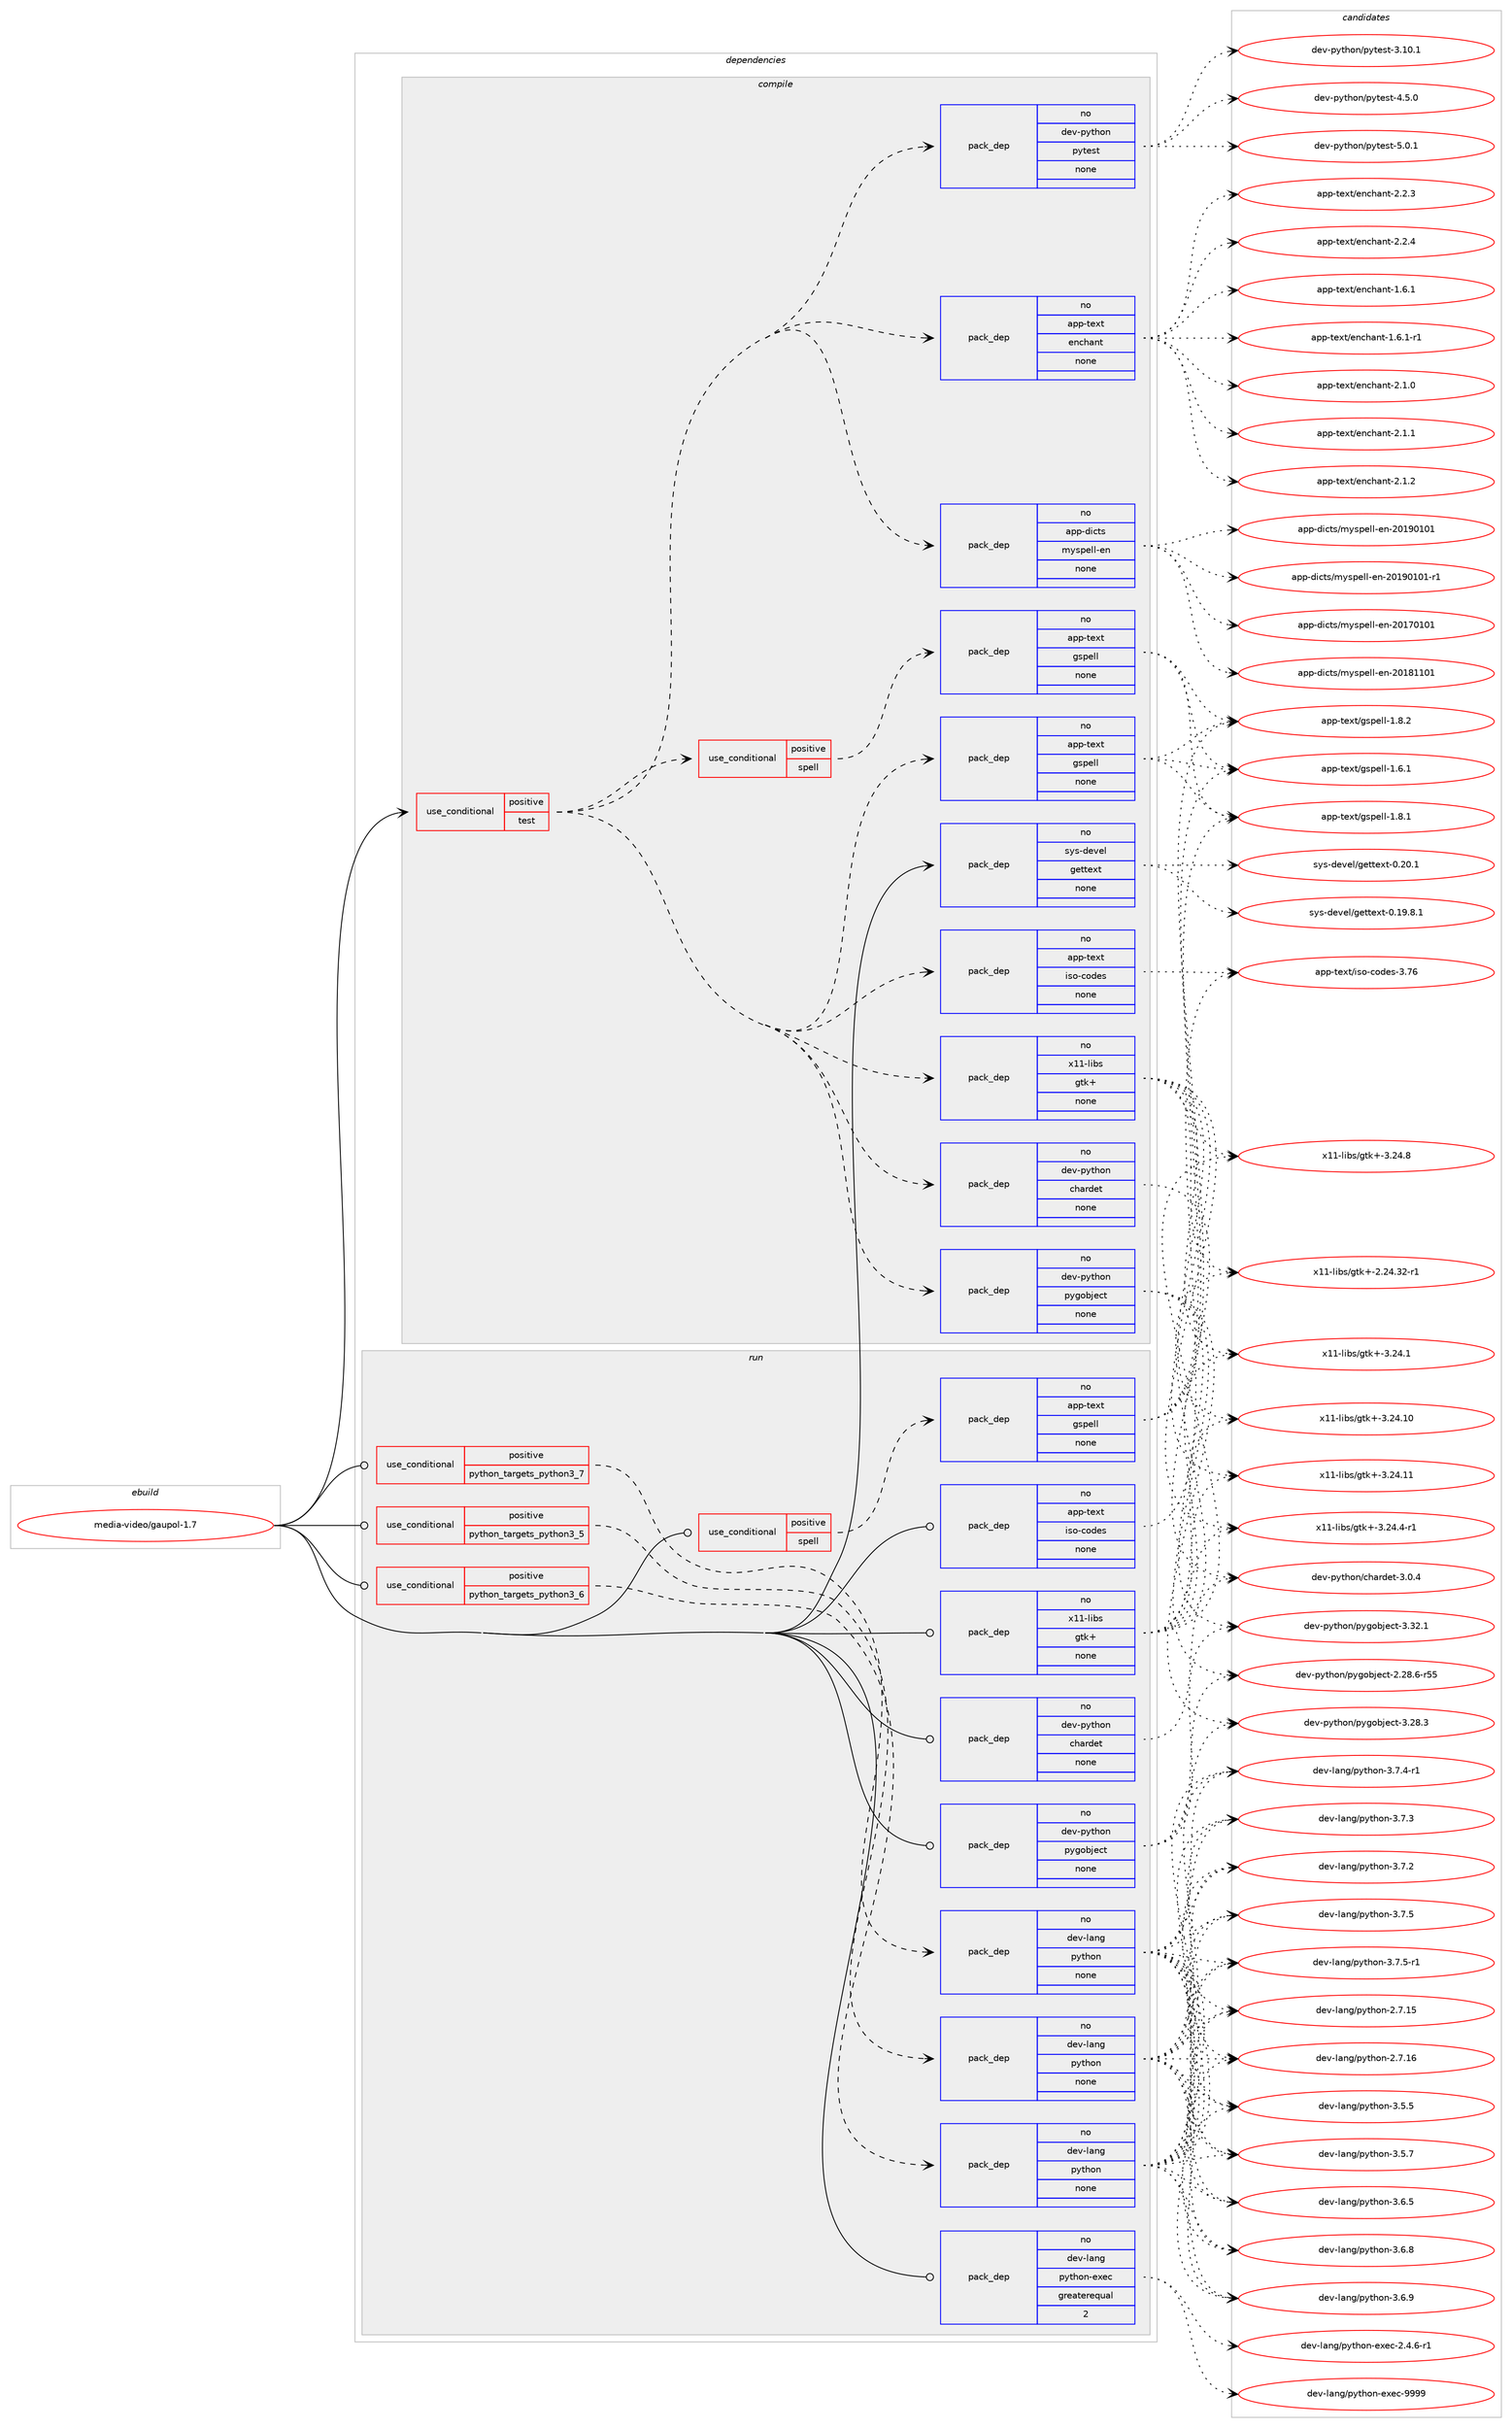 digraph prolog {

# *************
# Graph options
# *************

newrank=true;
concentrate=true;
compound=true;
graph [rankdir=LR,fontname=Helvetica,fontsize=10,ranksep=1.5];#, ranksep=2.5, nodesep=0.2];
edge  [arrowhead=vee];
node  [fontname=Helvetica,fontsize=10];

# **********
# The ebuild
# **********

subgraph cluster_leftcol {
color=gray;
rank=same;
label=<<i>ebuild</i>>;
id [label="media-video/gaupol-1.7", color=red, width=4, href="../media-video/gaupol-1.7.svg"];
}

# ****************
# The dependencies
# ****************

subgraph cluster_midcol {
color=gray;
label=<<i>dependencies</i>>;
subgraph cluster_compile {
fillcolor="#eeeeee";
style=filled;
label=<<i>compile</i>>;
subgraph cond196291 {
dependency807447 [label=<<TABLE BORDER="0" CELLBORDER="1" CELLSPACING="0" CELLPADDING="4"><TR><TD ROWSPAN="3" CELLPADDING="10">use_conditional</TD></TR><TR><TD>positive</TD></TR><TR><TD>test</TD></TR></TABLE>>, shape=none, color=red];
subgraph pack597067 {
dependency807448 [label=<<TABLE BORDER="0" CELLBORDER="1" CELLSPACING="0" CELLPADDING="4" WIDTH="220"><TR><TD ROWSPAN="6" CELLPADDING="30">pack_dep</TD></TR><TR><TD WIDTH="110">no</TD></TR><TR><TD>app-text</TD></TR><TR><TD>iso-codes</TD></TR><TR><TD>none</TD></TR><TR><TD></TD></TR></TABLE>>, shape=none, color=blue];
}
dependency807447:e -> dependency807448:w [weight=20,style="dashed",arrowhead="vee"];
subgraph pack597068 {
dependency807449 [label=<<TABLE BORDER="0" CELLBORDER="1" CELLSPACING="0" CELLPADDING="4" WIDTH="220"><TR><TD ROWSPAN="6" CELLPADDING="30">pack_dep</TD></TR><TR><TD WIDTH="110">no</TD></TR><TR><TD>dev-python</TD></TR><TR><TD>chardet</TD></TR><TR><TD>none</TD></TR><TR><TD></TD></TR></TABLE>>, shape=none, color=blue];
}
dependency807447:e -> dependency807449:w [weight=20,style="dashed",arrowhead="vee"];
subgraph pack597069 {
dependency807450 [label=<<TABLE BORDER="0" CELLBORDER="1" CELLSPACING="0" CELLPADDING="4" WIDTH="220"><TR><TD ROWSPAN="6" CELLPADDING="30">pack_dep</TD></TR><TR><TD WIDTH="110">no</TD></TR><TR><TD>dev-python</TD></TR><TR><TD>pygobject</TD></TR><TR><TD>none</TD></TR><TR><TD></TD></TR></TABLE>>, shape=none, color=blue];
}
dependency807447:e -> dependency807450:w [weight=20,style="dashed",arrowhead="vee"];
subgraph pack597070 {
dependency807451 [label=<<TABLE BORDER="0" CELLBORDER="1" CELLSPACING="0" CELLPADDING="4" WIDTH="220"><TR><TD ROWSPAN="6" CELLPADDING="30">pack_dep</TD></TR><TR><TD WIDTH="110">no</TD></TR><TR><TD>x11-libs</TD></TR><TR><TD>gtk+</TD></TR><TR><TD>none</TD></TR><TR><TD></TD></TR></TABLE>>, shape=none, color=blue];
}
dependency807447:e -> dependency807451:w [weight=20,style="dashed",arrowhead="vee"];
subgraph cond196292 {
dependency807452 [label=<<TABLE BORDER="0" CELLBORDER="1" CELLSPACING="0" CELLPADDING="4"><TR><TD ROWSPAN="3" CELLPADDING="10">use_conditional</TD></TR><TR><TD>positive</TD></TR><TR><TD>spell</TD></TR></TABLE>>, shape=none, color=red];
subgraph pack597071 {
dependency807453 [label=<<TABLE BORDER="0" CELLBORDER="1" CELLSPACING="0" CELLPADDING="4" WIDTH="220"><TR><TD ROWSPAN="6" CELLPADDING="30">pack_dep</TD></TR><TR><TD WIDTH="110">no</TD></TR><TR><TD>app-text</TD></TR><TR><TD>gspell</TD></TR><TR><TD>none</TD></TR><TR><TD></TD></TR></TABLE>>, shape=none, color=blue];
}
dependency807452:e -> dependency807453:w [weight=20,style="dashed",arrowhead="vee"];
}
dependency807447:e -> dependency807452:w [weight=20,style="dashed",arrowhead="vee"];
subgraph pack597072 {
dependency807454 [label=<<TABLE BORDER="0" CELLBORDER="1" CELLSPACING="0" CELLPADDING="4" WIDTH="220"><TR><TD ROWSPAN="6" CELLPADDING="30">pack_dep</TD></TR><TR><TD WIDTH="110">no</TD></TR><TR><TD>app-dicts</TD></TR><TR><TD>myspell-en</TD></TR><TR><TD>none</TD></TR><TR><TD></TD></TR></TABLE>>, shape=none, color=blue];
}
dependency807447:e -> dependency807454:w [weight=20,style="dashed",arrowhead="vee"];
subgraph pack597073 {
dependency807455 [label=<<TABLE BORDER="0" CELLBORDER="1" CELLSPACING="0" CELLPADDING="4" WIDTH="220"><TR><TD ROWSPAN="6" CELLPADDING="30">pack_dep</TD></TR><TR><TD WIDTH="110">no</TD></TR><TR><TD>app-text</TD></TR><TR><TD>enchant</TD></TR><TR><TD>none</TD></TR><TR><TD></TD></TR></TABLE>>, shape=none, color=blue];
}
dependency807447:e -> dependency807455:w [weight=20,style="dashed",arrowhead="vee"];
subgraph pack597074 {
dependency807456 [label=<<TABLE BORDER="0" CELLBORDER="1" CELLSPACING="0" CELLPADDING="4" WIDTH="220"><TR><TD ROWSPAN="6" CELLPADDING="30">pack_dep</TD></TR><TR><TD WIDTH="110">no</TD></TR><TR><TD>app-text</TD></TR><TR><TD>gspell</TD></TR><TR><TD>none</TD></TR><TR><TD></TD></TR></TABLE>>, shape=none, color=blue];
}
dependency807447:e -> dependency807456:w [weight=20,style="dashed",arrowhead="vee"];
subgraph pack597075 {
dependency807457 [label=<<TABLE BORDER="0" CELLBORDER="1" CELLSPACING="0" CELLPADDING="4" WIDTH="220"><TR><TD ROWSPAN="6" CELLPADDING="30">pack_dep</TD></TR><TR><TD WIDTH="110">no</TD></TR><TR><TD>dev-python</TD></TR><TR><TD>pytest</TD></TR><TR><TD>none</TD></TR><TR><TD></TD></TR></TABLE>>, shape=none, color=blue];
}
dependency807447:e -> dependency807457:w [weight=20,style="dashed",arrowhead="vee"];
}
id:e -> dependency807447:w [weight=20,style="solid",arrowhead="vee"];
subgraph pack597076 {
dependency807458 [label=<<TABLE BORDER="0" CELLBORDER="1" CELLSPACING="0" CELLPADDING="4" WIDTH="220"><TR><TD ROWSPAN="6" CELLPADDING="30">pack_dep</TD></TR><TR><TD WIDTH="110">no</TD></TR><TR><TD>sys-devel</TD></TR><TR><TD>gettext</TD></TR><TR><TD>none</TD></TR><TR><TD></TD></TR></TABLE>>, shape=none, color=blue];
}
id:e -> dependency807458:w [weight=20,style="solid",arrowhead="vee"];
}
subgraph cluster_compileandrun {
fillcolor="#eeeeee";
style=filled;
label=<<i>compile and run</i>>;
}
subgraph cluster_run {
fillcolor="#eeeeee";
style=filled;
label=<<i>run</i>>;
subgraph cond196293 {
dependency807459 [label=<<TABLE BORDER="0" CELLBORDER="1" CELLSPACING="0" CELLPADDING="4"><TR><TD ROWSPAN="3" CELLPADDING="10">use_conditional</TD></TR><TR><TD>positive</TD></TR><TR><TD>python_targets_python3_5</TD></TR></TABLE>>, shape=none, color=red];
subgraph pack597077 {
dependency807460 [label=<<TABLE BORDER="0" CELLBORDER="1" CELLSPACING="0" CELLPADDING="4" WIDTH="220"><TR><TD ROWSPAN="6" CELLPADDING="30">pack_dep</TD></TR><TR><TD WIDTH="110">no</TD></TR><TR><TD>dev-lang</TD></TR><TR><TD>python</TD></TR><TR><TD>none</TD></TR><TR><TD></TD></TR></TABLE>>, shape=none, color=blue];
}
dependency807459:e -> dependency807460:w [weight=20,style="dashed",arrowhead="vee"];
}
id:e -> dependency807459:w [weight=20,style="solid",arrowhead="odot"];
subgraph cond196294 {
dependency807461 [label=<<TABLE BORDER="0" CELLBORDER="1" CELLSPACING="0" CELLPADDING="4"><TR><TD ROWSPAN="3" CELLPADDING="10">use_conditional</TD></TR><TR><TD>positive</TD></TR><TR><TD>python_targets_python3_6</TD></TR></TABLE>>, shape=none, color=red];
subgraph pack597078 {
dependency807462 [label=<<TABLE BORDER="0" CELLBORDER="1" CELLSPACING="0" CELLPADDING="4" WIDTH="220"><TR><TD ROWSPAN="6" CELLPADDING="30">pack_dep</TD></TR><TR><TD WIDTH="110">no</TD></TR><TR><TD>dev-lang</TD></TR><TR><TD>python</TD></TR><TR><TD>none</TD></TR><TR><TD></TD></TR></TABLE>>, shape=none, color=blue];
}
dependency807461:e -> dependency807462:w [weight=20,style="dashed",arrowhead="vee"];
}
id:e -> dependency807461:w [weight=20,style="solid",arrowhead="odot"];
subgraph cond196295 {
dependency807463 [label=<<TABLE BORDER="0" CELLBORDER="1" CELLSPACING="0" CELLPADDING="4"><TR><TD ROWSPAN="3" CELLPADDING="10">use_conditional</TD></TR><TR><TD>positive</TD></TR><TR><TD>python_targets_python3_7</TD></TR></TABLE>>, shape=none, color=red];
subgraph pack597079 {
dependency807464 [label=<<TABLE BORDER="0" CELLBORDER="1" CELLSPACING="0" CELLPADDING="4" WIDTH="220"><TR><TD ROWSPAN="6" CELLPADDING="30">pack_dep</TD></TR><TR><TD WIDTH="110">no</TD></TR><TR><TD>dev-lang</TD></TR><TR><TD>python</TD></TR><TR><TD>none</TD></TR><TR><TD></TD></TR></TABLE>>, shape=none, color=blue];
}
dependency807463:e -> dependency807464:w [weight=20,style="dashed",arrowhead="vee"];
}
id:e -> dependency807463:w [weight=20,style="solid",arrowhead="odot"];
subgraph cond196296 {
dependency807465 [label=<<TABLE BORDER="0" CELLBORDER="1" CELLSPACING="0" CELLPADDING="4"><TR><TD ROWSPAN="3" CELLPADDING="10">use_conditional</TD></TR><TR><TD>positive</TD></TR><TR><TD>spell</TD></TR></TABLE>>, shape=none, color=red];
subgraph pack597080 {
dependency807466 [label=<<TABLE BORDER="0" CELLBORDER="1" CELLSPACING="0" CELLPADDING="4" WIDTH="220"><TR><TD ROWSPAN="6" CELLPADDING="30">pack_dep</TD></TR><TR><TD WIDTH="110">no</TD></TR><TR><TD>app-text</TD></TR><TR><TD>gspell</TD></TR><TR><TD>none</TD></TR><TR><TD></TD></TR></TABLE>>, shape=none, color=blue];
}
dependency807465:e -> dependency807466:w [weight=20,style="dashed",arrowhead="vee"];
}
id:e -> dependency807465:w [weight=20,style="solid",arrowhead="odot"];
subgraph pack597081 {
dependency807467 [label=<<TABLE BORDER="0" CELLBORDER="1" CELLSPACING="0" CELLPADDING="4" WIDTH="220"><TR><TD ROWSPAN="6" CELLPADDING="30">pack_dep</TD></TR><TR><TD WIDTH="110">no</TD></TR><TR><TD>app-text</TD></TR><TR><TD>iso-codes</TD></TR><TR><TD>none</TD></TR><TR><TD></TD></TR></TABLE>>, shape=none, color=blue];
}
id:e -> dependency807467:w [weight=20,style="solid",arrowhead="odot"];
subgraph pack597082 {
dependency807468 [label=<<TABLE BORDER="0" CELLBORDER="1" CELLSPACING="0" CELLPADDING="4" WIDTH="220"><TR><TD ROWSPAN="6" CELLPADDING="30">pack_dep</TD></TR><TR><TD WIDTH="110">no</TD></TR><TR><TD>dev-lang</TD></TR><TR><TD>python-exec</TD></TR><TR><TD>greaterequal</TD></TR><TR><TD>2</TD></TR></TABLE>>, shape=none, color=blue];
}
id:e -> dependency807468:w [weight=20,style="solid",arrowhead="odot"];
subgraph pack597083 {
dependency807469 [label=<<TABLE BORDER="0" CELLBORDER="1" CELLSPACING="0" CELLPADDING="4" WIDTH="220"><TR><TD ROWSPAN="6" CELLPADDING="30">pack_dep</TD></TR><TR><TD WIDTH="110">no</TD></TR><TR><TD>dev-python</TD></TR><TR><TD>chardet</TD></TR><TR><TD>none</TD></TR><TR><TD></TD></TR></TABLE>>, shape=none, color=blue];
}
id:e -> dependency807469:w [weight=20,style="solid",arrowhead="odot"];
subgraph pack597084 {
dependency807470 [label=<<TABLE BORDER="0" CELLBORDER="1" CELLSPACING="0" CELLPADDING="4" WIDTH="220"><TR><TD ROWSPAN="6" CELLPADDING="30">pack_dep</TD></TR><TR><TD WIDTH="110">no</TD></TR><TR><TD>dev-python</TD></TR><TR><TD>pygobject</TD></TR><TR><TD>none</TD></TR><TR><TD></TD></TR></TABLE>>, shape=none, color=blue];
}
id:e -> dependency807470:w [weight=20,style="solid",arrowhead="odot"];
subgraph pack597085 {
dependency807471 [label=<<TABLE BORDER="0" CELLBORDER="1" CELLSPACING="0" CELLPADDING="4" WIDTH="220"><TR><TD ROWSPAN="6" CELLPADDING="30">pack_dep</TD></TR><TR><TD WIDTH="110">no</TD></TR><TR><TD>x11-libs</TD></TR><TR><TD>gtk+</TD></TR><TR><TD>none</TD></TR><TR><TD></TD></TR></TABLE>>, shape=none, color=blue];
}
id:e -> dependency807471:w [weight=20,style="solid",arrowhead="odot"];
}
}

# **************
# The candidates
# **************

subgraph cluster_choices {
rank=same;
color=gray;
label=<<i>candidates</i>>;

subgraph choice597067 {
color=black;
nodesep=1;
choice97112112451161011201164710511511145991111001011154551465554 [label="app-text/iso-codes-3.76", color=red, width=4,href="../app-text/iso-codes-3.76.svg"];
dependency807448:e -> choice97112112451161011201164710511511145991111001011154551465554:w [style=dotted,weight="100"];
}
subgraph choice597068 {
color=black;
nodesep=1;
choice10010111845112121116104111110479910497114100101116455146484652 [label="dev-python/chardet-3.0.4", color=red, width=4,href="../dev-python/chardet-3.0.4.svg"];
dependency807449:e -> choice10010111845112121116104111110479910497114100101116455146484652:w [style=dotted,weight="100"];
}
subgraph choice597069 {
color=black;
nodesep=1;
choice1001011184511212111610411111047112121103111981061019911645504650564654451145353 [label="dev-python/pygobject-2.28.6-r55", color=red, width=4,href="../dev-python/pygobject-2.28.6-r55.svg"];
choice1001011184511212111610411111047112121103111981061019911645514650564651 [label="dev-python/pygobject-3.28.3", color=red, width=4,href="../dev-python/pygobject-3.28.3.svg"];
choice1001011184511212111610411111047112121103111981061019911645514651504649 [label="dev-python/pygobject-3.32.1", color=red, width=4,href="../dev-python/pygobject-3.32.1.svg"];
dependency807450:e -> choice1001011184511212111610411111047112121103111981061019911645504650564654451145353:w [style=dotted,weight="100"];
dependency807450:e -> choice1001011184511212111610411111047112121103111981061019911645514650564651:w [style=dotted,weight="100"];
dependency807450:e -> choice1001011184511212111610411111047112121103111981061019911645514651504649:w [style=dotted,weight="100"];
}
subgraph choice597070 {
color=black;
nodesep=1;
choice12049494510810598115471031161074345504650524651504511449 [label="x11-libs/gtk+-2.24.32-r1", color=red, width=4,href="../x11-libs/gtk+-2.24.32-r1.svg"];
choice12049494510810598115471031161074345514650524649 [label="x11-libs/gtk+-3.24.1", color=red, width=4,href="../x11-libs/gtk+-3.24.1.svg"];
choice1204949451081059811547103116107434551465052464948 [label="x11-libs/gtk+-3.24.10", color=red, width=4,href="../x11-libs/gtk+-3.24.10.svg"];
choice1204949451081059811547103116107434551465052464949 [label="x11-libs/gtk+-3.24.11", color=red, width=4,href="../x11-libs/gtk+-3.24.11.svg"];
choice120494945108105981154710311610743455146505246524511449 [label="x11-libs/gtk+-3.24.4-r1", color=red, width=4,href="../x11-libs/gtk+-3.24.4-r1.svg"];
choice12049494510810598115471031161074345514650524656 [label="x11-libs/gtk+-3.24.8", color=red, width=4,href="../x11-libs/gtk+-3.24.8.svg"];
dependency807451:e -> choice12049494510810598115471031161074345504650524651504511449:w [style=dotted,weight="100"];
dependency807451:e -> choice12049494510810598115471031161074345514650524649:w [style=dotted,weight="100"];
dependency807451:e -> choice1204949451081059811547103116107434551465052464948:w [style=dotted,weight="100"];
dependency807451:e -> choice1204949451081059811547103116107434551465052464949:w [style=dotted,weight="100"];
dependency807451:e -> choice120494945108105981154710311610743455146505246524511449:w [style=dotted,weight="100"];
dependency807451:e -> choice12049494510810598115471031161074345514650524656:w [style=dotted,weight="100"];
}
subgraph choice597071 {
color=black;
nodesep=1;
choice971121124511610112011647103115112101108108454946544649 [label="app-text/gspell-1.6.1", color=red, width=4,href="../app-text/gspell-1.6.1.svg"];
choice971121124511610112011647103115112101108108454946564649 [label="app-text/gspell-1.8.1", color=red, width=4,href="../app-text/gspell-1.8.1.svg"];
choice971121124511610112011647103115112101108108454946564650 [label="app-text/gspell-1.8.2", color=red, width=4,href="../app-text/gspell-1.8.2.svg"];
dependency807453:e -> choice971121124511610112011647103115112101108108454946544649:w [style=dotted,weight="100"];
dependency807453:e -> choice971121124511610112011647103115112101108108454946564649:w [style=dotted,weight="100"];
dependency807453:e -> choice971121124511610112011647103115112101108108454946564650:w [style=dotted,weight="100"];
}
subgraph choice597072 {
color=black;
nodesep=1;
choice9711211245100105991161154710912111511210110810845101110455048495548494849 [label="app-dicts/myspell-en-20170101", color=red, width=4,href="../app-dicts/myspell-en-20170101.svg"];
choice9711211245100105991161154710912111511210110810845101110455048495649494849 [label="app-dicts/myspell-en-20181101", color=red, width=4,href="../app-dicts/myspell-en-20181101.svg"];
choice9711211245100105991161154710912111511210110810845101110455048495748494849 [label="app-dicts/myspell-en-20190101", color=red, width=4,href="../app-dicts/myspell-en-20190101.svg"];
choice97112112451001059911611547109121115112101108108451011104550484957484948494511449 [label="app-dicts/myspell-en-20190101-r1", color=red, width=4,href="../app-dicts/myspell-en-20190101-r1.svg"];
dependency807454:e -> choice9711211245100105991161154710912111511210110810845101110455048495548494849:w [style=dotted,weight="100"];
dependency807454:e -> choice9711211245100105991161154710912111511210110810845101110455048495649494849:w [style=dotted,weight="100"];
dependency807454:e -> choice9711211245100105991161154710912111511210110810845101110455048495748494849:w [style=dotted,weight="100"];
dependency807454:e -> choice97112112451001059911611547109121115112101108108451011104550484957484948494511449:w [style=dotted,weight="100"];
}
subgraph choice597073 {
color=black;
nodesep=1;
choice9711211245116101120116471011109910497110116454946544649 [label="app-text/enchant-1.6.1", color=red, width=4,href="../app-text/enchant-1.6.1.svg"];
choice97112112451161011201164710111099104971101164549465446494511449 [label="app-text/enchant-1.6.1-r1", color=red, width=4,href="../app-text/enchant-1.6.1-r1.svg"];
choice9711211245116101120116471011109910497110116455046494648 [label="app-text/enchant-2.1.0", color=red, width=4,href="../app-text/enchant-2.1.0.svg"];
choice9711211245116101120116471011109910497110116455046494649 [label="app-text/enchant-2.1.1", color=red, width=4,href="../app-text/enchant-2.1.1.svg"];
choice9711211245116101120116471011109910497110116455046494650 [label="app-text/enchant-2.1.2", color=red, width=4,href="../app-text/enchant-2.1.2.svg"];
choice9711211245116101120116471011109910497110116455046504651 [label="app-text/enchant-2.2.3", color=red, width=4,href="../app-text/enchant-2.2.3.svg"];
choice9711211245116101120116471011109910497110116455046504652 [label="app-text/enchant-2.2.4", color=red, width=4,href="../app-text/enchant-2.2.4.svg"];
dependency807455:e -> choice9711211245116101120116471011109910497110116454946544649:w [style=dotted,weight="100"];
dependency807455:e -> choice97112112451161011201164710111099104971101164549465446494511449:w [style=dotted,weight="100"];
dependency807455:e -> choice9711211245116101120116471011109910497110116455046494648:w [style=dotted,weight="100"];
dependency807455:e -> choice9711211245116101120116471011109910497110116455046494649:w [style=dotted,weight="100"];
dependency807455:e -> choice9711211245116101120116471011109910497110116455046494650:w [style=dotted,weight="100"];
dependency807455:e -> choice9711211245116101120116471011109910497110116455046504651:w [style=dotted,weight="100"];
dependency807455:e -> choice9711211245116101120116471011109910497110116455046504652:w [style=dotted,weight="100"];
}
subgraph choice597074 {
color=black;
nodesep=1;
choice971121124511610112011647103115112101108108454946544649 [label="app-text/gspell-1.6.1", color=red, width=4,href="../app-text/gspell-1.6.1.svg"];
choice971121124511610112011647103115112101108108454946564649 [label="app-text/gspell-1.8.1", color=red, width=4,href="../app-text/gspell-1.8.1.svg"];
choice971121124511610112011647103115112101108108454946564650 [label="app-text/gspell-1.8.2", color=red, width=4,href="../app-text/gspell-1.8.2.svg"];
dependency807456:e -> choice971121124511610112011647103115112101108108454946544649:w [style=dotted,weight="100"];
dependency807456:e -> choice971121124511610112011647103115112101108108454946564649:w [style=dotted,weight="100"];
dependency807456:e -> choice971121124511610112011647103115112101108108454946564650:w [style=dotted,weight="100"];
}
subgraph choice597075 {
color=black;
nodesep=1;
choice100101118451121211161041111104711212111610111511645514649484649 [label="dev-python/pytest-3.10.1", color=red, width=4,href="../dev-python/pytest-3.10.1.svg"];
choice1001011184511212111610411111047112121116101115116455246534648 [label="dev-python/pytest-4.5.0", color=red, width=4,href="../dev-python/pytest-4.5.0.svg"];
choice1001011184511212111610411111047112121116101115116455346484649 [label="dev-python/pytest-5.0.1", color=red, width=4,href="../dev-python/pytest-5.0.1.svg"];
dependency807457:e -> choice100101118451121211161041111104711212111610111511645514649484649:w [style=dotted,weight="100"];
dependency807457:e -> choice1001011184511212111610411111047112121116101115116455246534648:w [style=dotted,weight="100"];
dependency807457:e -> choice1001011184511212111610411111047112121116101115116455346484649:w [style=dotted,weight="100"];
}
subgraph choice597076 {
color=black;
nodesep=1;
choice1151211154510010111810110847103101116116101120116454846495746564649 [label="sys-devel/gettext-0.19.8.1", color=red, width=4,href="../sys-devel/gettext-0.19.8.1.svg"];
choice115121115451001011181011084710310111611610112011645484650484649 [label="sys-devel/gettext-0.20.1", color=red, width=4,href="../sys-devel/gettext-0.20.1.svg"];
dependency807458:e -> choice1151211154510010111810110847103101116116101120116454846495746564649:w [style=dotted,weight="100"];
dependency807458:e -> choice115121115451001011181011084710310111611610112011645484650484649:w [style=dotted,weight="100"];
}
subgraph choice597077 {
color=black;
nodesep=1;
choice10010111845108971101034711212111610411111045504655464953 [label="dev-lang/python-2.7.15", color=red, width=4,href="../dev-lang/python-2.7.15.svg"];
choice10010111845108971101034711212111610411111045504655464954 [label="dev-lang/python-2.7.16", color=red, width=4,href="../dev-lang/python-2.7.16.svg"];
choice100101118451089711010347112121116104111110455146534653 [label="dev-lang/python-3.5.5", color=red, width=4,href="../dev-lang/python-3.5.5.svg"];
choice100101118451089711010347112121116104111110455146534655 [label="dev-lang/python-3.5.7", color=red, width=4,href="../dev-lang/python-3.5.7.svg"];
choice100101118451089711010347112121116104111110455146544653 [label="dev-lang/python-3.6.5", color=red, width=4,href="../dev-lang/python-3.6.5.svg"];
choice100101118451089711010347112121116104111110455146544656 [label="dev-lang/python-3.6.8", color=red, width=4,href="../dev-lang/python-3.6.8.svg"];
choice100101118451089711010347112121116104111110455146544657 [label="dev-lang/python-3.6.9", color=red, width=4,href="../dev-lang/python-3.6.9.svg"];
choice100101118451089711010347112121116104111110455146554650 [label="dev-lang/python-3.7.2", color=red, width=4,href="../dev-lang/python-3.7.2.svg"];
choice100101118451089711010347112121116104111110455146554651 [label="dev-lang/python-3.7.3", color=red, width=4,href="../dev-lang/python-3.7.3.svg"];
choice1001011184510897110103471121211161041111104551465546524511449 [label="dev-lang/python-3.7.4-r1", color=red, width=4,href="../dev-lang/python-3.7.4-r1.svg"];
choice100101118451089711010347112121116104111110455146554653 [label="dev-lang/python-3.7.5", color=red, width=4,href="../dev-lang/python-3.7.5.svg"];
choice1001011184510897110103471121211161041111104551465546534511449 [label="dev-lang/python-3.7.5-r1", color=red, width=4,href="../dev-lang/python-3.7.5-r1.svg"];
dependency807460:e -> choice10010111845108971101034711212111610411111045504655464953:w [style=dotted,weight="100"];
dependency807460:e -> choice10010111845108971101034711212111610411111045504655464954:w [style=dotted,weight="100"];
dependency807460:e -> choice100101118451089711010347112121116104111110455146534653:w [style=dotted,weight="100"];
dependency807460:e -> choice100101118451089711010347112121116104111110455146534655:w [style=dotted,weight="100"];
dependency807460:e -> choice100101118451089711010347112121116104111110455146544653:w [style=dotted,weight="100"];
dependency807460:e -> choice100101118451089711010347112121116104111110455146544656:w [style=dotted,weight="100"];
dependency807460:e -> choice100101118451089711010347112121116104111110455146544657:w [style=dotted,weight="100"];
dependency807460:e -> choice100101118451089711010347112121116104111110455146554650:w [style=dotted,weight="100"];
dependency807460:e -> choice100101118451089711010347112121116104111110455146554651:w [style=dotted,weight="100"];
dependency807460:e -> choice1001011184510897110103471121211161041111104551465546524511449:w [style=dotted,weight="100"];
dependency807460:e -> choice100101118451089711010347112121116104111110455146554653:w [style=dotted,weight="100"];
dependency807460:e -> choice1001011184510897110103471121211161041111104551465546534511449:w [style=dotted,weight="100"];
}
subgraph choice597078 {
color=black;
nodesep=1;
choice10010111845108971101034711212111610411111045504655464953 [label="dev-lang/python-2.7.15", color=red, width=4,href="../dev-lang/python-2.7.15.svg"];
choice10010111845108971101034711212111610411111045504655464954 [label="dev-lang/python-2.7.16", color=red, width=4,href="../dev-lang/python-2.7.16.svg"];
choice100101118451089711010347112121116104111110455146534653 [label="dev-lang/python-3.5.5", color=red, width=4,href="../dev-lang/python-3.5.5.svg"];
choice100101118451089711010347112121116104111110455146534655 [label="dev-lang/python-3.5.7", color=red, width=4,href="../dev-lang/python-3.5.7.svg"];
choice100101118451089711010347112121116104111110455146544653 [label="dev-lang/python-3.6.5", color=red, width=4,href="../dev-lang/python-3.6.5.svg"];
choice100101118451089711010347112121116104111110455146544656 [label="dev-lang/python-3.6.8", color=red, width=4,href="../dev-lang/python-3.6.8.svg"];
choice100101118451089711010347112121116104111110455146544657 [label="dev-lang/python-3.6.9", color=red, width=4,href="../dev-lang/python-3.6.9.svg"];
choice100101118451089711010347112121116104111110455146554650 [label="dev-lang/python-3.7.2", color=red, width=4,href="../dev-lang/python-3.7.2.svg"];
choice100101118451089711010347112121116104111110455146554651 [label="dev-lang/python-3.7.3", color=red, width=4,href="../dev-lang/python-3.7.3.svg"];
choice1001011184510897110103471121211161041111104551465546524511449 [label="dev-lang/python-3.7.4-r1", color=red, width=4,href="../dev-lang/python-3.7.4-r1.svg"];
choice100101118451089711010347112121116104111110455146554653 [label="dev-lang/python-3.7.5", color=red, width=4,href="../dev-lang/python-3.7.5.svg"];
choice1001011184510897110103471121211161041111104551465546534511449 [label="dev-lang/python-3.7.5-r1", color=red, width=4,href="../dev-lang/python-3.7.5-r1.svg"];
dependency807462:e -> choice10010111845108971101034711212111610411111045504655464953:w [style=dotted,weight="100"];
dependency807462:e -> choice10010111845108971101034711212111610411111045504655464954:w [style=dotted,weight="100"];
dependency807462:e -> choice100101118451089711010347112121116104111110455146534653:w [style=dotted,weight="100"];
dependency807462:e -> choice100101118451089711010347112121116104111110455146534655:w [style=dotted,weight="100"];
dependency807462:e -> choice100101118451089711010347112121116104111110455146544653:w [style=dotted,weight="100"];
dependency807462:e -> choice100101118451089711010347112121116104111110455146544656:w [style=dotted,weight="100"];
dependency807462:e -> choice100101118451089711010347112121116104111110455146544657:w [style=dotted,weight="100"];
dependency807462:e -> choice100101118451089711010347112121116104111110455146554650:w [style=dotted,weight="100"];
dependency807462:e -> choice100101118451089711010347112121116104111110455146554651:w [style=dotted,weight="100"];
dependency807462:e -> choice1001011184510897110103471121211161041111104551465546524511449:w [style=dotted,weight="100"];
dependency807462:e -> choice100101118451089711010347112121116104111110455146554653:w [style=dotted,weight="100"];
dependency807462:e -> choice1001011184510897110103471121211161041111104551465546534511449:w [style=dotted,weight="100"];
}
subgraph choice597079 {
color=black;
nodesep=1;
choice10010111845108971101034711212111610411111045504655464953 [label="dev-lang/python-2.7.15", color=red, width=4,href="../dev-lang/python-2.7.15.svg"];
choice10010111845108971101034711212111610411111045504655464954 [label="dev-lang/python-2.7.16", color=red, width=4,href="../dev-lang/python-2.7.16.svg"];
choice100101118451089711010347112121116104111110455146534653 [label="dev-lang/python-3.5.5", color=red, width=4,href="../dev-lang/python-3.5.5.svg"];
choice100101118451089711010347112121116104111110455146534655 [label="dev-lang/python-3.5.7", color=red, width=4,href="../dev-lang/python-3.5.7.svg"];
choice100101118451089711010347112121116104111110455146544653 [label="dev-lang/python-3.6.5", color=red, width=4,href="../dev-lang/python-3.6.5.svg"];
choice100101118451089711010347112121116104111110455146544656 [label="dev-lang/python-3.6.8", color=red, width=4,href="../dev-lang/python-3.6.8.svg"];
choice100101118451089711010347112121116104111110455146544657 [label="dev-lang/python-3.6.9", color=red, width=4,href="../dev-lang/python-3.6.9.svg"];
choice100101118451089711010347112121116104111110455146554650 [label="dev-lang/python-3.7.2", color=red, width=4,href="../dev-lang/python-3.7.2.svg"];
choice100101118451089711010347112121116104111110455146554651 [label="dev-lang/python-3.7.3", color=red, width=4,href="../dev-lang/python-3.7.3.svg"];
choice1001011184510897110103471121211161041111104551465546524511449 [label="dev-lang/python-3.7.4-r1", color=red, width=4,href="../dev-lang/python-3.7.4-r1.svg"];
choice100101118451089711010347112121116104111110455146554653 [label="dev-lang/python-3.7.5", color=red, width=4,href="../dev-lang/python-3.7.5.svg"];
choice1001011184510897110103471121211161041111104551465546534511449 [label="dev-lang/python-3.7.5-r1", color=red, width=4,href="../dev-lang/python-3.7.5-r1.svg"];
dependency807464:e -> choice10010111845108971101034711212111610411111045504655464953:w [style=dotted,weight="100"];
dependency807464:e -> choice10010111845108971101034711212111610411111045504655464954:w [style=dotted,weight="100"];
dependency807464:e -> choice100101118451089711010347112121116104111110455146534653:w [style=dotted,weight="100"];
dependency807464:e -> choice100101118451089711010347112121116104111110455146534655:w [style=dotted,weight="100"];
dependency807464:e -> choice100101118451089711010347112121116104111110455146544653:w [style=dotted,weight="100"];
dependency807464:e -> choice100101118451089711010347112121116104111110455146544656:w [style=dotted,weight="100"];
dependency807464:e -> choice100101118451089711010347112121116104111110455146544657:w [style=dotted,weight="100"];
dependency807464:e -> choice100101118451089711010347112121116104111110455146554650:w [style=dotted,weight="100"];
dependency807464:e -> choice100101118451089711010347112121116104111110455146554651:w [style=dotted,weight="100"];
dependency807464:e -> choice1001011184510897110103471121211161041111104551465546524511449:w [style=dotted,weight="100"];
dependency807464:e -> choice100101118451089711010347112121116104111110455146554653:w [style=dotted,weight="100"];
dependency807464:e -> choice1001011184510897110103471121211161041111104551465546534511449:w [style=dotted,weight="100"];
}
subgraph choice597080 {
color=black;
nodesep=1;
choice971121124511610112011647103115112101108108454946544649 [label="app-text/gspell-1.6.1", color=red, width=4,href="../app-text/gspell-1.6.1.svg"];
choice971121124511610112011647103115112101108108454946564649 [label="app-text/gspell-1.8.1", color=red, width=4,href="../app-text/gspell-1.8.1.svg"];
choice971121124511610112011647103115112101108108454946564650 [label="app-text/gspell-1.8.2", color=red, width=4,href="../app-text/gspell-1.8.2.svg"];
dependency807466:e -> choice971121124511610112011647103115112101108108454946544649:w [style=dotted,weight="100"];
dependency807466:e -> choice971121124511610112011647103115112101108108454946564649:w [style=dotted,weight="100"];
dependency807466:e -> choice971121124511610112011647103115112101108108454946564650:w [style=dotted,weight="100"];
}
subgraph choice597081 {
color=black;
nodesep=1;
choice97112112451161011201164710511511145991111001011154551465554 [label="app-text/iso-codes-3.76", color=red, width=4,href="../app-text/iso-codes-3.76.svg"];
dependency807467:e -> choice97112112451161011201164710511511145991111001011154551465554:w [style=dotted,weight="100"];
}
subgraph choice597082 {
color=black;
nodesep=1;
choice10010111845108971101034711212111610411111045101120101994550465246544511449 [label="dev-lang/python-exec-2.4.6-r1", color=red, width=4,href="../dev-lang/python-exec-2.4.6-r1.svg"];
choice10010111845108971101034711212111610411111045101120101994557575757 [label="dev-lang/python-exec-9999", color=red, width=4,href="../dev-lang/python-exec-9999.svg"];
dependency807468:e -> choice10010111845108971101034711212111610411111045101120101994550465246544511449:w [style=dotted,weight="100"];
dependency807468:e -> choice10010111845108971101034711212111610411111045101120101994557575757:w [style=dotted,weight="100"];
}
subgraph choice597083 {
color=black;
nodesep=1;
choice10010111845112121116104111110479910497114100101116455146484652 [label="dev-python/chardet-3.0.4", color=red, width=4,href="../dev-python/chardet-3.0.4.svg"];
dependency807469:e -> choice10010111845112121116104111110479910497114100101116455146484652:w [style=dotted,weight="100"];
}
subgraph choice597084 {
color=black;
nodesep=1;
choice1001011184511212111610411111047112121103111981061019911645504650564654451145353 [label="dev-python/pygobject-2.28.6-r55", color=red, width=4,href="../dev-python/pygobject-2.28.6-r55.svg"];
choice1001011184511212111610411111047112121103111981061019911645514650564651 [label="dev-python/pygobject-3.28.3", color=red, width=4,href="../dev-python/pygobject-3.28.3.svg"];
choice1001011184511212111610411111047112121103111981061019911645514651504649 [label="dev-python/pygobject-3.32.1", color=red, width=4,href="../dev-python/pygobject-3.32.1.svg"];
dependency807470:e -> choice1001011184511212111610411111047112121103111981061019911645504650564654451145353:w [style=dotted,weight="100"];
dependency807470:e -> choice1001011184511212111610411111047112121103111981061019911645514650564651:w [style=dotted,weight="100"];
dependency807470:e -> choice1001011184511212111610411111047112121103111981061019911645514651504649:w [style=dotted,weight="100"];
}
subgraph choice597085 {
color=black;
nodesep=1;
choice12049494510810598115471031161074345504650524651504511449 [label="x11-libs/gtk+-2.24.32-r1", color=red, width=4,href="../x11-libs/gtk+-2.24.32-r1.svg"];
choice12049494510810598115471031161074345514650524649 [label="x11-libs/gtk+-3.24.1", color=red, width=4,href="../x11-libs/gtk+-3.24.1.svg"];
choice1204949451081059811547103116107434551465052464948 [label="x11-libs/gtk+-3.24.10", color=red, width=4,href="../x11-libs/gtk+-3.24.10.svg"];
choice1204949451081059811547103116107434551465052464949 [label="x11-libs/gtk+-3.24.11", color=red, width=4,href="../x11-libs/gtk+-3.24.11.svg"];
choice120494945108105981154710311610743455146505246524511449 [label="x11-libs/gtk+-3.24.4-r1", color=red, width=4,href="../x11-libs/gtk+-3.24.4-r1.svg"];
choice12049494510810598115471031161074345514650524656 [label="x11-libs/gtk+-3.24.8", color=red, width=4,href="../x11-libs/gtk+-3.24.8.svg"];
dependency807471:e -> choice12049494510810598115471031161074345504650524651504511449:w [style=dotted,weight="100"];
dependency807471:e -> choice12049494510810598115471031161074345514650524649:w [style=dotted,weight="100"];
dependency807471:e -> choice1204949451081059811547103116107434551465052464948:w [style=dotted,weight="100"];
dependency807471:e -> choice1204949451081059811547103116107434551465052464949:w [style=dotted,weight="100"];
dependency807471:e -> choice120494945108105981154710311610743455146505246524511449:w [style=dotted,weight="100"];
dependency807471:e -> choice12049494510810598115471031161074345514650524656:w [style=dotted,weight="100"];
}
}

}
